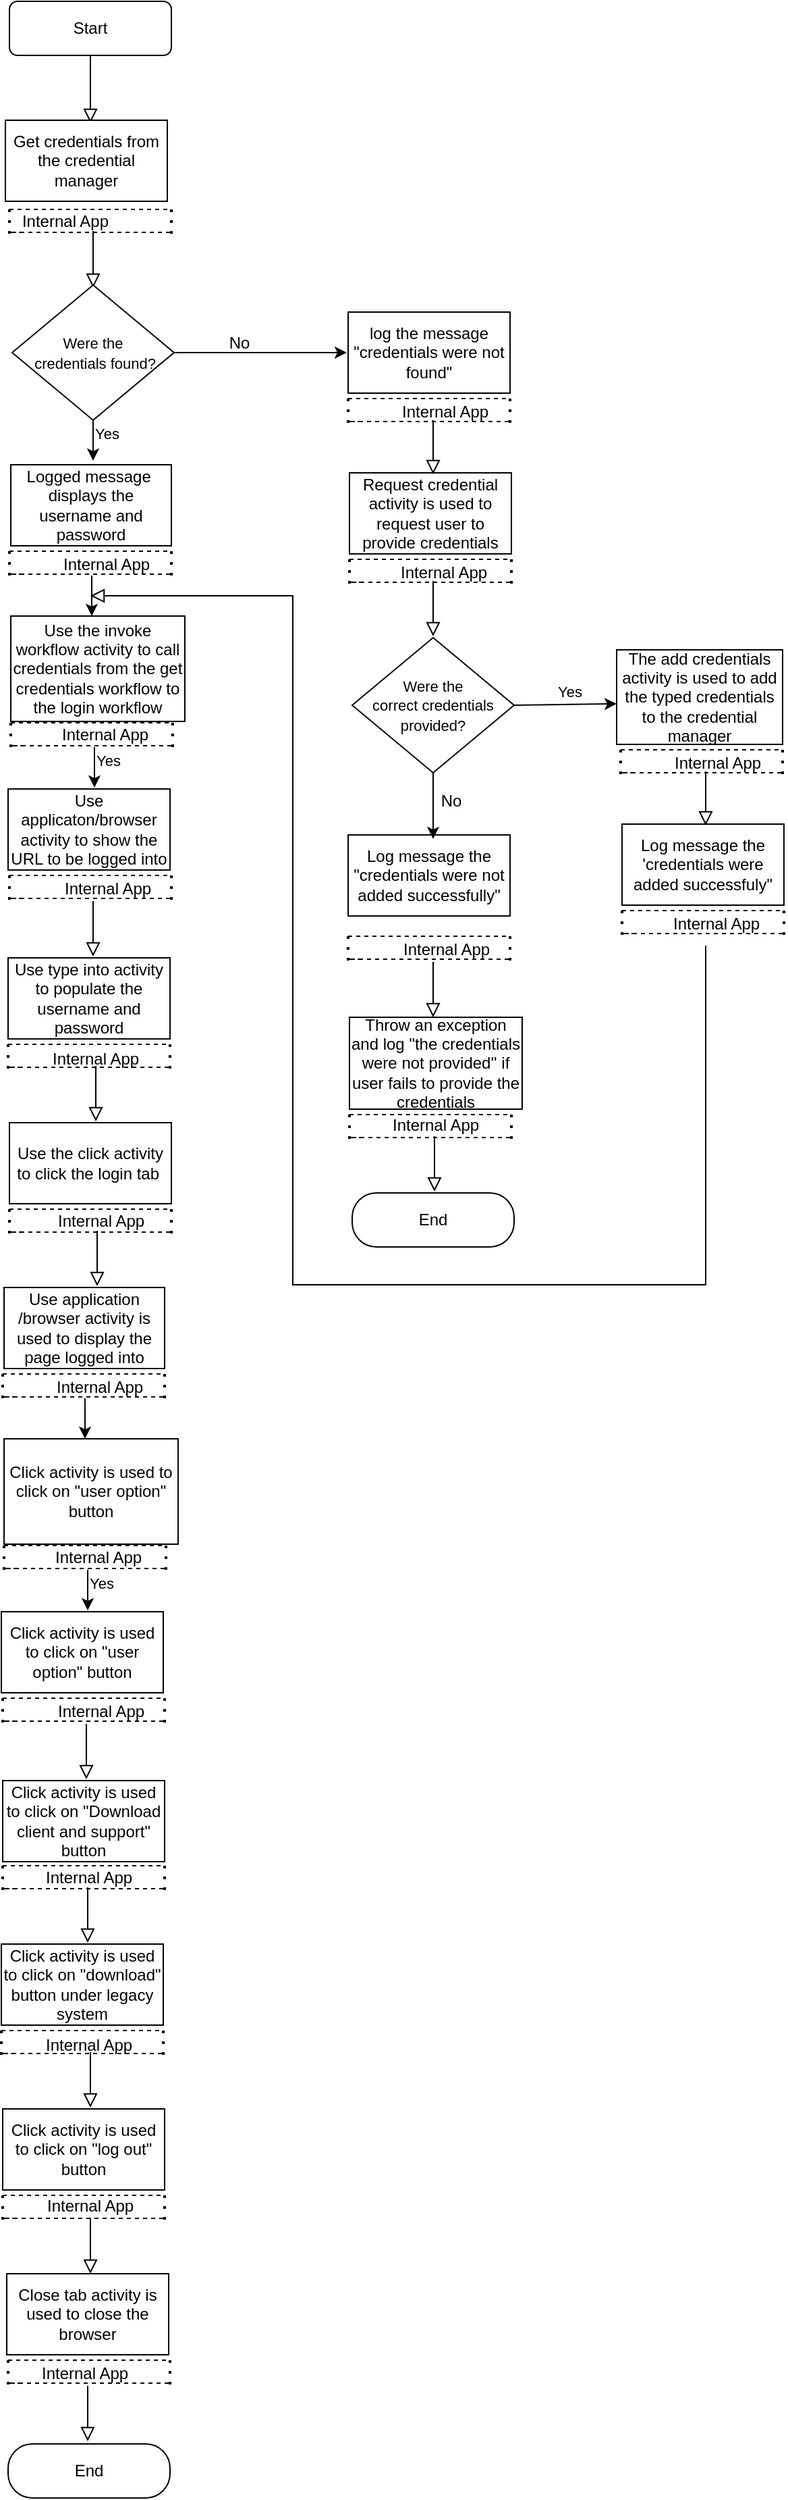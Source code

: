 <mxfile version="21.7.4" type="device">
  <diagram id="C5RBs43oDa-KdzZeNtuy" name="Page-1">
    <mxGraphModel dx="794" dy="464" grid="1" gridSize="10" guides="1" tooltips="1" connect="1" arrows="1" fold="1" page="1" pageScale="1" pageWidth="827" pageHeight="1169" math="0" shadow="0">
      <root>
        <mxCell id="WIyWlLk6GJQsqaUBKTNV-0" />
        <mxCell id="WIyWlLk6GJQsqaUBKTNV-1" parent="WIyWlLk6GJQsqaUBKTNV-0" />
        <mxCell id="WIyWlLk6GJQsqaUBKTNV-2" value="" style="rounded=0;html=1;jettySize=auto;orthogonalLoop=1;fontSize=11;endArrow=block;endFill=0;endSize=8;strokeWidth=1;shadow=0;labelBackgroundColor=none;edgeStyle=orthogonalEdgeStyle;" parent="WIyWlLk6GJQsqaUBKTNV-1" source="WIyWlLk6GJQsqaUBKTNV-3" edge="1">
          <mxGeometry relative="1" as="geometry">
            <mxPoint x="220" y="170" as="targetPoint" />
          </mxGeometry>
        </mxCell>
        <mxCell id="WIyWlLk6GJQsqaUBKTNV-3" value="Start" style="rounded=1;whiteSpace=wrap;html=1;fontSize=12;glass=0;strokeWidth=1;shadow=0;" parent="WIyWlLk6GJQsqaUBKTNV-1" vertex="1">
          <mxGeometry x="160" y="80" width="120" height="40" as="geometry" />
        </mxCell>
        <mxCell id="_YHEuX3XCHLoAj_idzYY-0" value="Get credentials from the credential manager" style="rounded=0;whiteSpace=wrap;html=1;" parent="WIyWlLk6GJQsqaUBKTNV-1" vertex="1">
          <mxGeometry x="157" y="168" width="120" height="60" as="geometry" />
        </mxCell>
        <mxCell id="_YHEuX3XCHLoAj_idzYY-1" value="" style="endArrow=none;dashed=1;html=1;rounded=0;" parent="WIyWlLk6GJQsqaUBKTNV-1" edge="1">
          <mxGeometry width="50" height="50" relative="1" as="geometry">
            <mxPoint x="160" y="234" as="sourcePoint" />
            <mxPoint x="280" y="234" as="targetPoint" />
            <Array as="points">
              <mxPoint x="230" y="234" />
              <mxPoint x="280" y="234" />
            </Array>
          </mxGeometry>
        </mxCell>
        <mxCell id="_YHEuX3XCHLoAj_idzYY-2" value="" style="endArrow=none;dashed=1;html=1;rounded=0;" parent="WIyWlLk6GJQsqaUBKTNV-1" edge="1">
          <mxGeometry width="50" height="50" relative="1" as="geometry">
            <mxPoint x="170" y="251" as="sourcePoint" />
            <mxPoint x="280" y="251" as="targetPoint" />
            <Array as="points">
              <mxPoint x="160" y="251" />
              <mxPoint x="180" y="251" />
              <mxPoint x="240" y="251" />
              <mxPoint x="280" y="251" />
            </Array>
          </mxGeometry>
        </mxCell>
        <mxCell id="_YHEuX3XCHLoAj_idzYY-4" value="" style="endArrow=none;dashed=1;html=1;dashPattern=1 3;strokeWidth=2;rounded=0;" parent="WIyWlLk6GJQsqaUBKTNV-1" edge="1">
          <mxGeometry width="50" height="50" relative="1" as="geometry">
            <mxPoint x="280" y="252" as="sourcePoint" />
            <mxPoint x="280" y="232" as="targetPoint" />
          </mxGeometry>
        </mxCell>
        <mxCell id="_YHEuX3XCHLoAj_idzYY-5" value="" style="endArrow=none;dashed=1;html=1;dashPattern=1 3;strokeWidth=2;rounded=0;" parent="WIyWlLk6GJQsqaUBKTNV-1" edge="1">
          <mxGeometry width="50" height="50" relative="1" as="geometry">
            <mxPoint x="160" y="252" as="sourcePoint" />
            <mxPoint x="160" y="232" as="targetPoint" />
          </mxGeometry>
        </mxCell>
        <mxCell id="_YHEuX3XCHLoAj_idzYY-26" value="Logged message&amp;nbsp; displays the username and password" style="rounded=0;whiteSpace=wrap;html=1;" parent="WIyWlLk6GJQsqaUBKTNV-1" vertex="1">
          <mxGeometry x="161" y="423" width="119" height="60" as="geometry" />
        </mxCell>
        <mxCell id="_YHEuX3XCHLoAj_idzYY-27" value="" style="endArrow=none;dashed=1;html=1;rounded=0;" parent="WIyWlLk6GJQsqaUBKTNV-1" edge="1">
          <mxGeometry width="50" height="50" relative="1" as="geometry">
            <mxPoint x="160" y="487" as="sourcePoint" />
            <mxPoint x="280" y="487" as="targetPoint" />
            <Array as="points">
              <mxPoint x="230" y="487" />
              <mxPoint x="280" y="487" />
            </Array>
          </mxGeometry>
        </mxCell>
        <mxCell id="_YHEuX3XCHLoAj_idzYY-28" value="" style="endArrow=none;dashed=1;html=1;rounded=0;" parent="WIyWlLk6GJQsqaUBKTNV-1" edge="1">
          <mxGeometry width="50" height="50" relative="1" as="geometry">
            <mxPoint x="170" y="504" as="sourcePoint" />
            <mxPoint x="280" y="504" as="targetPoint" />
            <Array as="points">
              <mxPoint x="160" y="504" />
              <mxPoint x="180" y="504" />
              <mxPoint x="240" y="504" />
              <mxPoint x="280" y="504" />
            </Array>
          </mxGeometry>
        </mxCell>
        <mxCell id="_YHEuX3XCHLoAj_idzYY-29" value="" style="endArrow=none;dashed=1;html=1;dashPattern=1 3;strokeWidth=2;rounded=0;" parent="WIyWlLk6GJQsqaUBKTNV-1" edge="1">
          <mxGeometry width="50" height="50" relative="1" as="geometry">
            <mxPoint x="280" y="505" as="sourcePoint" />
            <mxPoint x="280" y="485" as="targetPoint" />
          </mxGeometry>
        </mxCell>
        <mxCell id="_YHEuX3XCHLoAj_idzYY-30" value="" style="endArrow=none;dashed=1;html=1;dashPattern=1 3;strokeWidth=2;rounded=0;" parent="WIyWlLk6GJQsqaUBKTNV-1" edge="1">
          <mxGeometry width="50" height="50" relative="1" as="geometry">
            <mxPoint x="160" y="505" as="sourcePoint" />
            <mxPoint x="160" y="485" as="targetPoint" />
          </mxGeometry>
        </mxCell>
        <mxCell id="_YHEuX3XCHLoAj_idzYY-31" value="Internal App" style="text;html=1;align=center;verticalAlign=middle;resizable=0;points=[];autosize=1;strokeColor=none;fillColor=none;" parent="WIyWlLk6GJQsqaUBKTNV-1" vertex="1">
          <mxGeometry x="156" y="228" width="90" height="30" as="geometry" />
        </mxCell>
        <mxCell id="_YHEuX3XCHLoAj_idzYY-32" value="Use the invoke workflow activity to call credentials from the get credentials workflow to the login workflow" style="rounded=0;whiteSpace=wrap;html=1;" parent="WIyWlLk6GJQsqaUBKTNV-1" vertex="1">
          <mxGeometry x="161" y="535" width="129" height="78" as="geometry" />
        </mxCell>
        <mxCell id="_YHEuX3XCHLoAj_idzYY-33" value="" style="endArrow=none;dashed=1;html=1;rounded=0;" parent="WIyWlLk6GJQsqaUBKTNV-1" edge="1">
          <mxGeometry width="50" height="50" relative="1" as="geometry">
            <mxPoint x="161" y="614" as="sourcePoint" />
            <mxPoint x="281" y="614" as="targetPoint" />
            <Array as="points">
              <mxPoint x="231" y="614" />
              <mxPoint x="281" y="614" />
            </Array>
          </mxGeometry>
        </mxCell>
        <mxCell id="_YHEuX3XCHLoAj_idzYY-34" value="" style="endArrow=none;dashed=1;html=1;rounded=0;" parent="WIyWlLk6GJQsqaUBKTNV-1" edge="1">
          <mxGeometry width="50" height="50" relative="1" as="geometry">
            <mxPoint x="171" y="631" as="sourcePoint" />
            <mxPoint x="281" y="631" as="targetPoint" />
            <Array as="points">
              <mxPoint x="161" y="631" />
              <mxPoint x="181" y="631" />
              <mxPoint x="241" y="631" />
              <mxPoint x="281" y="631" />
            </Array>
          </mxGeometry>
        </mxCell>
        <mxCell id="_YHEuX3XCHLoAj_idzYY-35" value="" style="endArrow=none;dashed=1;html=1;dashPattern=1 3;strokeWidth=2;rounded=0;" parent="WIyWlLk6GJQsqaUBKTNV-1" edge="1">
          <mxGeometry width="50" height="50" relative="1" as="geometry">
            <mxPoint x="281" y="632" as="sourcePoint" />
            <mxPoint x="281" y="612" as="targetPoint" />
          </mxGeometry>
        </mxCell>
        <mxCell id="_YHEuX3XCHLoAj_idzYY-36" value="" style="endArrow=none;dashed=1;html=1;dashPattern=1 3;strokeWidth=2;rounded=0;" parent="WIyWlLk6GJQsqaUBKTNV-1" edge="1">
          <mxGeometry width="50" height="50" relative="1" as="geometry">
            <mxPoint x="161" y="632" as="sourcePoint" />
            <mxPoint x="161" y="612" as="targetPoint" />
          </mxGeometry>
        </mxCell>
        <mxCell id="_YHEuX3XCHLoAj_idzYY-37" value="Use applicaton/browser activity to show the URL to be logged into" style="rounded=0;whiteSpace=wrap;html=1;" parent="WIyWlLk6GJQsqaUBKTNV-1" vertex="1">
          <mxGeometry x="159" y="663" width="120" height="60" as="geometry" />
        </mxCell>
        <mxCell id="_YHEuX3XCHLoAj_idzYY-38" value="" style="endArrow=none;dashed=1;html=1;rounded=0;" parent="WIyWlLk6GJQsqaUBKTNV-1" edge="1">
          <mxGeometry width="50" height="50" relative="1" as="geometry">
            <mxPoint x="160" y="727" as="sourcePoint" />
            <mxPoint x="280" y="727" as="targetPoint" />
            <Array as="points">
              <mxPoint x="230" y="727" />
              <mxPoint x="280" y="727" />
            </Array>
          </mxGeometry>
        </mxCell>
        <mxCell id="_YHEuX3XCHLoAj_idzYY-39" value="" style="endArrow=none;dashed=1;html=1;rounded=0;" parent="WIyWlLk6GJQsqaUBKTNV-1" edge="1">
          <mxGeometry width="50" height="50" relative="1" as="geometry">
            <mxPoint x="170" y="744" as="sourcePoint" />
            <mxPoint x="280" y="744" as="targetPoint" />
            <Array as="points">
              <mxPoint x="160" y="744" />
              <mxPoint x="180" y="744" />
              <mxPoint x="240" y="744" />
              <mxPoint x="280" y="744" />
            </Array>
          </mxGeometry>
        </mxCell>
        <mxCell id="_YHEuX3XCHLoAj_idzYY-40" value="" style="endArrow=none;dashed=1;html=1;dashPattern=1 3;strokeWidth=2;rounded=0;" parent="WIyWlLk6GJQsqaUBKTNV-1" edge="1">
          <mxGeometry width="50" height="50" relative="1" as="geometry">
            <mxPoint x="280" y="745" as="sourcePoint" />
            <mxPoint x="280" y="725" as="targetPoint" />
          </mxGeometry>
        </mxCell>
        <mxCell id="_YHEuX3XCHLoAj_idzYY-41" value="" style="endArrow=none;dashed=1;html=1;dashPattern=1 3;strokeWidth=2;rounded=0;" parent="WIyWlLk6GJQsqaUBKTNV-1" edge="1">
          <mxGeometry width="50" height="50" relative="1" as="geometry">
            <mxPoint x="160" y="745" as="sourcePoint" />
            <mxPoint x="160" y="725" as="targetPoint" />
          </mxGeometry>
        </mxCell>
        <mxCell id="_YHEuX3XCHLoAj_idzYY-47" value="Internal App" style="text;whiteSpace=wrap;html=1;" parent="WIyWlLk6GJQsqaUBKTNV-1" vertex="1">
          <mxGeometry x="198" y="483" width="80" height="40" as="geometry" />
        </mxCell>
        <mxCell id="_YHEuX3XCHLoAj_idzYY-48" value="Internal App" style="text;whiteSpace=wrap;html=1;" parent="WIyWlLk6GJQsqaUBKTNV-1" vertex="1">
          <mxGeometry x="197" y="609" width="80" height="40" as="geometry" />
        </mxCell>
        <mxCell id="_YHEuX3XCHLoAj_idzYY-49" value="Internal App" style="text;whiteSpace=wrap;html=1;" parent="WIyWlLk6GJQsqaUBKTNV-1" vertex="1">
          <mxGeometry x="199" y="723" width="80" height="40" as="geometry" />
        </mxCell>
        <mxCell id="_YHEuX3XCHLoAj_idzYY-72" value="" style="rounded=0;html=1;jettySize=auto;orthogonalLoop=1;fontSize=11;endArrow=block;endFill=0;endSize=8;strokeWidth=1;shadow=0;labelBackgroundColor=none;edgeStyle=orthogonalEdgeStyle;" parent="WIyWlLk6GJQsqaUBKTNV-1" edge="1">
          <mxGeometry relative="1" as="geometry">
            <mxPoint x="222" y="250" as="sourcePoint" />
            <mxPoint x="222" y="292" as="targetPoint" />
          </mxGeometry>
        </mxCell>
        <mxCell id="_YHEuX3XCHLoAj_idzYY-79" value="" style="rounded=0;html=1;jettySize=auto;orthogonalLoop=1;fontSize=11;endArrow=block;endFill=0;endSize=8;strokeWidth=1;shadow=0;labelBackgroundColor=none;edgeStyle=orthogonalEdgeStyle;" parent="WIyWlLk6GJQsqaUBKTNV-1" edge="1">
          <mxGeometry relative="1" as="geometry">
            <mxPoint x="222" y="756" as="sourcePoint" />
            <mxPoint x="222" y="787" as="targetPoint" />
            <Array as="points">
              <mxPoint x="222" y="746" />
              <mxPoint x="222" y="746" />
            </Array>
          </mxGeometry>
        </mxCell>
        <mxCell id="zbdN66aRmhUv04qdOEFZ-3" value="Use type into activity to populate the username and password" style="rounded=0;whiteSpace=wrap;html=1;" parent="WIyWlLk6GJQsqaUBKTNV-1" vertex="1">
          <mxGeometry x="159" y="788" width="120" height="60" as="geometry" />
        </mxCell>
        <mxCell id="zbdN66aRmhUv04qdOEFZ-4" value="" style="endArrow=none;dashed=1;html=1;rounded=0;" parent="WIyWlLk6GJQsqaUBKTNV-1" edge="1">
          <mxGeometry width="50" height="50" relative="1" as="geometry">
            <mxPoint x="159" y="852" as="sourcePoint" />
            <mxPoint x="279" y="852" as="targetPoint" />
            <Array as="points">
              <mxPoint x="229" y="852" />
              <mxPoint x="279" y="852" />
            </Array>
          </mxGeometry>
        </mxCell>
        <mxCell id="zbdN66aRmhUv04qdOEFZ-5" value="" style="endArrow=none;dashed=1;html=1;rounded=0;" parent="WIyWlLk6GJQsqaUBKTNV-1" edge="1">
          <mxGeometry width="50" height="50" relative="1" as="geometry">
            <mxPoint x="169" y="869" as="sourcePoint" />
            <mxPoint x="279" y="869" as="targetPoint" />
            <Array as="points">
              <mxPoint x="159" y="869" />
              <mxPoint x="179" y="869" />
              <mxPoint x="239" y="869" />
              <mxPoint x="279" y="869" />
            </Array>
          </mxGeometry>
        </mxCell>
        <mxCell id="zbdN66aRmhUv04qdOEFZ-6" value="" style="endArrow=none;dashed=1;html=1;dashPattern=1 3;strokeWidth=2;rounded=0;" parent="WIyWlLk6GJQsqaUBKTNV-1" edge="1">
          <mxGeometry width="50" height="50" relative="1" as="geometry">
            <mxPoint x="279" y="870" as="sourcePoint" />
            <mxPoint x="279" y="850" as="targetPoint" />
          </mxGeometry>
        </mxCell>
        <mxCell id="zbdN66aRmhUv04qdOEFZ-7" value="" style="endArrow=none;dashed=1;html=1;dashPattern=1 3;strokeWidth=2;rounded=0;" parent="WIyWlLk6GJQsqaUBKTNV-1" edge="1">
          <mxGeometry width="50" height="50" relative="1" as="geometry">
            <mxPoint x="159" y="870" as="sourcePoint" />
            <mxPoint x="159" y="850" as="targetPoint" />
          </mxGeometry>
        </mxCell>
        <mxCell id="zbdN66aRmhUv04qdOEFZ-14" value="Use the click activity to click the login tab&amp;nbsp;" style="rounded=0;whiteSpace=wrap;html=1;" parent="WIyWlLk6GJQsqaUBKTNV-1" vertex="1">
          <mxGeometry x="160" y="910" width="120" height="60" as="geometry" />
        </mxCell>
        <mxCell id="zbdN66aRmhUv04qdOEFZ-15" value="" style="endArrow=none;dashed=1;html=1;rounded=0;" parent="WIyWlLk6GJQsqaUBKTNV-1" edge="1">
          <mxGeometry width="50" height="50" relative="1" as="geometry">
            <mxPoint x="160" y="974" as="sourcePoint" />
            <mxPoint x="280" y="974" as="targetPoint" />
            <Array as="points">
              <mxPoint x="230" y="974" />
              <mxPoint x="280" y="974" />
            </Array>
          </mxGeometry>
        </mxCell>
        <mxCell id="zbdN66aRmhUv04qdOEFZ-16" value="" style="endArrow=none;dashed=1;html=1;rounded=0;" parent="WIyWlLk6GJQsqaUBKTNV-1" edge="1">
          <mxGeometry width="50" height="50" relative="1" as="geometry">
            <mxPoint x="170" y="991" as="sourcePoint" />
            <mxPoint x="280" y="991" as="targetPoint" />
            <Array as="points">
              <mxPoint x="160" y="991" />
              <mxPoint x="180" y="991" />
              <mxPoint x="240" y="991" />
              <mxPoint x="280" y="991" />
            </Array>
          </mxGeometry>
        </mxCell>
        <mxCell id="zbdN66aRmhUv04qdOEFZ-17" value="" style="endArrow=none;dashed=1;html=1;dashPattern=1 3;strokeWidth=2;rounded=0;" parent="WIyWlLk6GJQsqaUBKTNV-1" edge="1">
          <mxGeometry width="50" height="50" relative="1" as="geometry">
            <mxPoint x="280" y="992" as="sourcePoint" />
            <mxPoint x="280" y="972" as="targetPoint" />
          </mxGeometry>
        </mxCell>
        <mxCell id="zbdN66aRmhUv04qdOEFZ-18" value="" style="endArrow=none;dashed=1;html=1;dashPattern=1 3;strokeWidth=2;rounded=0;" parent="WIyWlLk6GJQsqaUBKTNV-1" edge="1">
          <mxGeometry width="50" height="50" relative="1" as="geometry">
            <mxPoint x="160" y="992" as="sourcePoint" />
            <mxPoint x="160" y="972" as="targetPoint" />
          </mxGeometry>
        </mxCell>
        <mxCell id="zbdN66aRmhUv04qdOEFZ-19" value="" style="rounded=0;html=1;jettySize=auto;orthogonalLoop=1;fontSize=11;endArrow=block;endFill=0;endSize=8;strokeWidth=1;shadow=0;labelBackgroundColor=none;edgeStyle=orthogonalEdgeStyle;" parent="WIyWlLk6GJQsqaUBKTNV-1" edge="1">
          <mxGeometry relative="1" as="geometry">
            <mxPoint x="224" y="878" as="sourcePoint" />
            <mxPoint x="224" y="909" as="targetPoint" />
            <Array as="points">
              <mxPoint x="224" y="868" />
              <mxPoint x="224" y="868" />
            </Array>
          </mxGeometry>
        </mxCell>
        <mxCell id="zbdN66aRmhUv04qdOEFZ-20" value="" style="rounded=0;html=1;jettySize=auto;orthogonalLoop=1;fontSize=11;endArrow=block;endFill=0;endSize=8;strokeWidth=1;shadow=0;labelBackgroundColor=none;edgeStyle=orthogonalEdgeStyle;" parent="WIyWlLk6GJQsqaUBKTNV-1" edge="1">
          <mxGeometry relative="1" as="geometry">
            <mxPoint x="225" y="1000" as="sourcePoint" />
            <mxPoint x="225" y="1031" as="targetPoint" />
            <Array as="points">
              <mxPoint x="225" y="990" />
              <mxPoint x="225" y="990" />
            </Array>
          </mxGeometry>
        </mxCell>
        <mxCell id="zbdN66aRmhUv04qdOEFZ-51" value="Internal App" style="text;whiteSpace=wrap;html=1;" parent="WIyWlLk6GJQsqaUBKTNV-1" vertex="1">
          <mxGeometry x="190" y="849" width="100" height="40" as="geometry" />
        </mxCell>
        <mxCell id="zbdN66aRmhUv04qdOEFZ-52" value="Internal App" style="text;whiteSpace=wrap;html=1;" parent="WIyWlLk6GJQsqaUBKTNV-1" vertex="1">
          <mxGeometry x="194" y="969" width="100" height="40" as="geometry" />
        </mxCell>
        <mxCell id="CRPaWPTZXYbFd5-qlrQ4-0" value="&lt;font style=&quot;border-color: var(--border-color); font-size: 11px;&quot;&gt;Were the&lt;br style=&quot;border-color: var(--border-color);&quot;&gt;&lt;/font&gt;&lt;font style=&quot;border-color: var(--border-color); font-size: 11px;&quot;&gt;&amp;nbsp;credentials found?&lt;/font&gt;" style="rhombus;whiteSpace=wrap;html=1;" vertex="1" parent="WIyWlLk6GJQsqaUBKTNV-1">
          <mxGeometry x="162" y="290" width="120" height="100" as="geometry" />
        </mxCell>
        <mxCell id="CRPaWPTZXYbFd5-qlrQ4-1" value="" style="endArrow=classic;html=1;rounded=0;exitX=1;exitY=0.5;exitDx=0;exitDy=0;" edge="1" parent="WIyWlLk6GJQsqaUBKTNV-1" source="CRPaWPTZXYbFd5-qlrQ4-0">
          <mxGeometry width="50" height="50" relative="1" as="geometry">
            <mxPoint x="360" y="390" as="sourcePoint" />
            <mxPoint x="410" y="340" as="targetPoint" />
          </mxGeometry>
        </mxCell>
        <mxCell id="CRPaWPTZXYbFd5-qlrQ4-2" value="" style="endArrow=classic;html=1;rounded=0;exitX=0.5;exitY=1;exitDx=0;exitDy=0;" edge="1" parent="WIyWlLk6GJQsqaUBKTNV-1" source="CRPaWPTZXYbFd5-qlrQ4-0">
          <mxGeometry width="50" height="50" relative="1" as="geometry">
            <mxPoint x="360" y="390" as="sourcePoint" />
            <mxPoint x="222" y="420" as="targetPoint" />
          </mxGeometry>
        </mxCell>
        <mxCell id="CRPaWPTZXYbFd5-qlrQ4-43" value="Yes" style="edgeLabel;html=1;align=center;verticalAlign=middle;resizable=0;points=[];" vertex="1" connectable="0" parent="CRPaWPTZXYbFd5-qlrQ4-2">
          <mxGeometry x="-0.356" relative="1" as="geometry">
            <mxPoint x="10" as="offset" />
          </mxGeometry>
        </mxCell>
        <mxCell id="CRPaWPTZXYbFd5-qlrQ4-3" value="log the message &quot;credentials were not found&quot;" style="rounded=0;whiteSpace=wrap;html=1;" vertex="1" parent="WIyWlLk6GJQsqaUBKTNV-1">
          <mxGeometry x="411" y="310" width="120" height="60" as="geometry" />
        </mxCell>
        <mxCell id="CRPaWPTZXYbFd5-qlrQ4-4" value="" style="endArrow=none;dashed=1;html=1;rounded=0;" edge="1" parent="WIyWlLk6GJQsqaUBKTNV-1">
          <mxGeometry width="50" height="50" relative="1" as="geometry">
            <mxPoint x="411" y="374" as="sourcePoint" />
            <mxPoint x="531" y="374" as="targetPoint" />
            <Array as="points">
              <mxPoint x="481" y="374" />
              <mxPoint x="531" y="374" />
            </Array>
          </mxGeometry>
        </mxCell>
        <mxCell id="CRPaWPTZXYbFd5-qlrQ4-5" value="" style="endArrow=none;dashed=1;html=1;rounded=0;" edge="1" parent="WIyWlLk6GJQsqaUBKTNV-1">
          <mxGeometry width="50" height="50" relative="1" as="geometry">
            <mxPoint x="421" y="391" as="sourcePoint" />
            <mxPoint x="531" y="391" as="targetPoint" />
            <Array as="points">
              <mxPoint x="411" y="391" />
              <mxPoint x="431" y="391" />
              <mxPoint x="491" y="391" />
              <mxPoint x="531" y="391" />
            </Array>
          </mxGeometry>
        </mxCell>
        <mxCell id="CRPaWPTZXYbFd5-qlrQ4-6" value="" style="endArrow=none;dashed=1;html=1;dashPattern=1 3;strokeWidth=2;rounded=0;" edge="1" parent="WIyWlLk6GJQsqaUBKTNV-1">
          <mxGeometry width="50" height="50" relative="1" as="geometry">
            <mxPoint x="531" y="392" as="sourcePoint" />
            <mxPoint x="531" y="372" as="targetPoint" />
          </mxGeometry>
        </mxCell>
        <mxCell id="CRPaWPTZXYbFd5-qlrQ4-7" value="" style="endArrow=none;dashed=1;html=1;dashPattern=1 3;strokeWidth=2;rounded=0;" edge="1" parent="WIyWlLk6GJQsqaUBKTNV-1">
          <mxGeometry width="50" height="50" relative="1" as="geometry">
            <mxPoint x="411" y="392" as="sourcePoint" />
            <mxPoint x="411" y="372" as="targetPoint" />
          </mxGeometry>
        </mxCell>
        <mxCell id="CRPaWPTZXYbFd5-qlrQ4-8" value="Request credential activity is used to request user to provide credentials" style="rounded=0;whiteSpace=wrap;html=1;" vertex="1" parent="WIyWlLk6GJQsqaUBKTNV-1">
          <mxGeometry x="412" y="429" width="120" height="60" as="geometry" />
        </mxCell>
        <mxCell id="CRPaWPTZXYbFd5-qlrQ4-9" value="" style="endArrow=none;dashed=1;html=1;rounded=0;" edge="1" parent="WIyWlLk6GJQsqaUBKTNV-1">
          <mxGeometry width="50" height="50" relative="1" as="geometry">
            <mxPoint x="412" y="493" as="sourcePoint" />
            <mxPoint x="532" y="493" as="targetPoint" />
            <Array as="points">
              <mxPoint x="482" y="493" />
              <mxPoint x="532" y="493" />
            </Array>
          </mxGeometry>
        </mxCell>
        <mxCell id="CRPaWPTZXYbFd5-qlrQ4-10" value="" style="endArrow=none;dashed=1;html=1;rounded=0;" edge="1" parent="WIyWlLk6GJQsqaUBKTNV-1">
          <mxGeometry width="50" height="50" relative="1" as="geometry">
            <mxPoint x="422" y="510" as="sourcePoint" />
            <mxPoint x="532" y="510" as="targetPoint" />
            <Array as="points">
              <mxPoint x="412" y="510" />
              <mxPoint x="432" y="510" />
              <mxPoint x="492" y="510" />
              <mxPoint x="532" y="510" />
            </Array>
          </mxGeometry>
        </mxCell>
        <mxCell id="CRPaWPTZXYbFd5-qlrQ4-11" value="" style="endArrow=none;dashed=1;html=1;dashPattern=1 3;strokeWidth=2;rounded=0;" edge="1" parent="WIyWlLk6GJQsqaUBKTNV-1">
          <mxGeometry width="50" height="50" relative="1" as="geometry">
            <mxPoint x="532" y="511" as="sourcePoint" />
            <mxPoint x="532" y="491" as="targetPoint" />
          </mxGeometry>
        </mxCell>
        <mxCell id="CRPaWPTZXYbFd5-qlrQ4-12" value="" style="endArrow=none;dashed=1;html=1;dashPattern=1 3;strokeWidth=2;rounded=0;" edge="1" parent="WIyWlLk6GJQsqaUBKTNV-1">
          <mxGeometry width="50" height="50" relative="1" as="geometry">
            <mxPoint x="412" y="511" as="sourcePoint" />
            <mxPoint x="412" y="491" as="targetPoint" />
          </mxGeometry>
        </mxCell>
        <mxCell id="CRPaWPTZXYbFd5-qlrQ4-13" value="Log message the &quot;credentials were not added successfully&quot;" style="rounded=0;whiteSpace=wrap;html=1;" vertex="1" parent="WIyWlLk6GJQsqaUBKTNV-1">
          <mxGeometry x="411" y="697" width="120" height="60" as="geometry" />
        </mxCell>
        <mxCell id="CRPaWPTZXYbFd5-qlrQ4-14" value="" style="endArrow=none;dashed=1;html=1;rounded=0;" edge="1" parent="WIyWlLk6GJQsqaUBKTNV-1">
          <mxGeometry width="50" height="50" relative="1" as="geometry">
            <mxPoint x="411" y="772" as="sourcePoint" />
            <mxPoint x="531" y="772" as="targetPoint" />
            <Array as="points">
              <mxPoint x="481" y="772" />
              <mxPoint x="531" y="772" />
            </Array>
          </mxGeometry>
        </mxCell>
        <mxCell id="CRPaWPTZXYbFd5-qlrQ4-15" value="" style="endArrow=none;dashed=1;html=1;rounded=0;" edge="1" parent="WIyWlLk6GJQsqaUBKTNV-1">
          <mxGeometry width="50" height="50" relative="1" as="geometry">
            <mxPoint x="421" y="789" as="sourcePoint" />
            <mxPoint x="531" y="789" as="targetPoint" />
            <Array as="points">
              <mxPoint x="411" y="789" />
              <mxPoint x="431" y="789" />
              <mxPoint x="491" y="789" />
              <mxPoint x="531" y="789" />
            </Array>
          </mxGeometry>
        </mxCell>
        <mxCell id="CRPaWPTZXYbFd5-qlrQ4-16" value="" style="endArrow=none;dashed=1;html=1;dashPattern=1 3;strokeWidth=2;rounded=0;" edge="1" parent="WIyWlLk6GJQsqaUBKTNV-1">
          <mxGeometry width="50" height="50" relative="1" as="geometry">
            <mxPoint x="531" y="790" as="sourcePoint" />
            <mxPoint x="531" y="770" as="targetPoint" />
          </mxGeometry>
        </mxCell>
        <mxCell id="CRPaWPTZXYbFd5-qlrQ4-17" value="" style="endArrow=none;dashed=1;html=1;dashPattern=1 3;strokeWidth=2;rounded=0;" edge="1" parent="WIyWlLk6GJQsqaUBKTNV-1">
          <mxGeometry width="50" height="50" relative="1" as="geometry">
            <mxPoint x="411" y="790" as="sourcePoint" />
            <mxPoint x="411" y="770" as="targetPoint" />
          </mxGeometry>
        </mxCell>
        <mxCell id="CRPaWPTZXYbFd5-qlrQ4-18" value="Internal App" style="text;whiteSpace=wrap;html=1;" vertex="1" parent="WIyWlLk6GJQsqaUBKTNV-1">
          <mxGeometry x="449" y="370" width="80" height="40" as="geometry" />
        </mxCell>
        <mxCell id="CRPaWPTZXYbFd5-qlrQ4-19" value="Internal App" style="text;whiteSpace=wrap;html=1;" vertex="1" parent="WIyWlLk6GJQsqaUBKTNV-1">
          <mxGeometry x="448" y="489" width="80" height="40" as="geometry" />
        </mxCell>
        <mxCell id="CRPaWPTZXYbFd5-qlrQ4-20" value="Internal App" style="text;whiteSpace=wrap;html=1;" vertex="1" parent="WIyWlLk6GJQsqaUBKTNV-1">
          <mxGeometry x="450" y="768" width="80" height="40" as="geometry" />
        </mxCell>
        <mxCell id="CRPaWPTZXYbFd5-qlrQ4-21" value="" style="rounded=0;html=1;jettySize=auto;orthogonalLoop=1;fontSize=11;endArrow=block;endFill=0;endSize=8;strokeWidth=1;shadow=0;labelBackgroundColor=none;edgeStyle=orthogonalEdgeStyle;" edge="1" parent="WIyWlLk6GJQsqaUBKTNV-1">
          <mxGeometry relative="1" as="geometry">
            <mxPoint x="474" y="400" as="sourcePoint" />
            <mxPoint x="474" y="430" as="targetPoint" />
            <Array as="points">
              <mxPoint x="474" y="390" />
              <mxPoint x="474" y="390" />
            </Array>
          </mxGeometry>
        </mxCell>
        <mxCell id="CRPaWPTZXYbFd5-qlrQ4-22" value="" style="rounded=0;html=1;jettySize=auto;orthogonalLoop=1;fontSize=11;endArrow=block;endFill=0;endSize=8;strokeWidth=1;shadow=0;labelBackgroundColor=none;edgeStyle=orthogonalEdgeStyle;" edge="1" parent="WIyWlLk6GJQsqaUBKTNV-1">
          <mxGeometry relative="1" as="geometry">
            <mxPoint x="474" y="519" as="sourcePoint" />
            <mxPoint x="474" y="550" as="targetPoint" />
            <Array as="points">
              <mxPoint x="474" y="509" />
              <mxPoint x="474" y="509" />
            </Array>
          </mxGeometry>
        </mxCell>
        <mxCell id="CRPaWPTZXYbFd5-qlrQ4-23" value="" style="rounded=0;html=1;jettySize=auto;orthogonalLoop=1;fontSize=11;endArrow=block;endFill=0;endSize=8;strokeWidth=1;shadow=0;labelBackgroundColor=none;edgeStyle=orthogonalEdgeStyle;" edge="1" parent="WIyWlLk6GJQsqaUBKTNV-1">
          <mxGeometry relative="1" as="geometry">
            <mxPoint x="474" y="801" as="sourcePoint" />
            <mxPoint x="474" y="832" as="targetPoint" />
            <Array as="points">
              <mxPoint x="474" y="791" />
              <mxPoint x="474" y="791" />
            </Array>
          </mxGeometry>
        </mxCell>
        <mxCell id="CRPaWPTZXYbFd5-qlrQ4-29" value="Throw an exception and log &quot;the credentials were not provided&#39;&#39; if user fails to provide the credentials" style="rounded=0;whiteSpace=wrap;html=1;" vertex="1" parent="WIyWlLk6GJQsqaUBKTNV-1">
          <mxGeometry x="412" y="832" width="128" height="68" as="geometry" />
        </mxCell>
        <mxCell id="CRPaWPTZXYbFd5-qlrQ4-30" value="" style="endArrow=none;dashed=1;html=1;rounded=0;" edge="1" parent="WIyWlLk6GJQsqaUBKTNV-1">
          <mxGeometry width="50" height="50" relative="1" as="geometry">
            <mxPoint x="412" y="904" as="sourcePoint" />
            <mxPoint x="532" y="904" as="targetPoint" />
            <Array as="points">
              <mxPoint x="482" y="904" />
              <mxPoint x="532" y="904" />
            </Array>
          </mxGeometry>
        </mxCell>
        <mxCell id="CRPaWPTZXYbFd5-qlrQ4-31" value="" style="endArrow=none;dashed=1;html=1;rounded=0;" edge="1" parent="WIyWlLk6GJQsqaUBKTNV-1">
          <mxGeometry width="50" height="50" relative="1" as="geometry">
            <mxPoint x="422" y="921" as="sourcePoint" />
            <mxPoint x="532" y="921" as="targetPoint" />
            <Array as="points">
              <mxPoint x="412" y="921" />
              <mxPoint x="432" y="921" />
              <mxPoint x="492" y="921" />
              <mxPoint x="532" y="921" />
            </Array>
          </mxGeometry>
        </mxCell>
        <mxCell id="CRPaWPTZXYbFd5-qlrQ4-32" value="" style="endArrow=none;dashed=1;html=1;dashPattern=1 3;strokeWidth=2;rounded=0;" edge="1" parent="WIyWlLk6GJQsqaUBKTNV-1">
          <mxGeometry width="50" height="50" relative="1" as="geometry">
            <mxPoint x="532" y="922" as="sourcePoint" />
            <mxPoint x="532" y="902" as="targetPoint" />
          </mxGeometry>
        </mxCell>
        <mxCell id="CRPaWPTZXYbFd5-qlrQ4-33" value="" style="endArrow=none;dashed=1;html=1;dashPattern=1 3;strokeWidth=2;rounded=0;" edge="1" parent="WIyWlLk6GJQsqaUBKTNV-1">
          <mxGeometry width="50" height="50" relative="1" as="geometry">
            <mxPoint x="412" y="922" as="sourcePoint" />
            <mxPoint x="412" y="902" as="targetPoint" />
          </mxGeometry>
        </mxCell>
        <mxCell id="CRPaWPTZXYbFd5-qlrQ4-34" value="" style="rounded=0;html=1;jettySize=auto;orthogonalLoop=1;fontSize=11;endArrow=block;endFill=0;endSize=8;strokeWidth=1;shadow=0;labelBackgroundColor=none;edgeStyle=orthogonalEdgeStyle;" edge="1" parent="WIyWlLk6GJQsqaUBKTNV-1">
          <mxGeometry relative="1" as="geometry">
            <mxPoint x="475" y="930" as="sourcePoint" />
            <mxPoint x="475" y="961" as="targetPoint" />
            <Array as="points">
              <mxPoint x="475" y="920" />
              <mxPoint x="475" y="920" />
            </Array>
          </mxGeometry>
        </mxCell>
        <mxCell id="CRPaWPTZXYbFd5-qlrQ4-41" value="Internal App" style="text;whiteSpace=wrap;html=1;" vertex="1" parent="WIyWlLk6GJQsqaUBKTNV-1">
          <mxGeometry x="442" y="898" width="100" height="40" as="geometry" />
        </mxCell>
        <mxCell id="CRPaWPTZXYbFd5-qlrQ4-44" value="No" style="text;html=1;align=center;verticalAlign=middle;resizable=0;points=[];autosize=1;strokeColor=none;fillColor=none;" vertex="1" parent="WIyWlLk6GJQsqaUBKTNV-1">
          <mxGeometry x="310" y="318" width="40" height="30" as="geometry" />
        </mxCell>
        <mxCell id="CRPaWPTZXYbFd5-qlrQ4-55" value="&lt;font style=&quot;border-color: var(--border-color); font-size: 11px;&quot;&gt;Were the correct&lt;/font&gt;&lt;font style=&quot;border-color: var(--border-color); font-size: 11px;&quot;&gt;&amp;nbsp;credentials provided?&lt;/font&gt;" style="rhombus;whiteSpace=wrap;html=1;" vertex="1" parent="WIyWlLk6GJQsqaUBKTNV-1">
          <mxGeometry x="414" y="551" width="120" height="100" as="geometry" />
        </mxCell>
        <mxCell id="CRPaWPTZXYbFd5-qlrQ4-56" value="" style="endArrow=classic;html=1;rounded=0;exitX=0.5;exitY=1;exitDx=0;exitDy=0;" edge="1" parent="WIyWlLk6GJQsqaUBKTNV-1" source="CRPaWPTZXYbFd5-qlrQ4-55">
          <mxGeometry width="50" height="50" relative="1" as="geometry">
            <mxPoint x="618" y="670" as="sourcePoint" />
            <mxPoint x="474" y="700" as="targetPoint" />
          </mxGeometry>
        </mxCell>
        <mxCell id="CRPaWPTZXYbFd5-qlrQ4-57" value="Yes" style="edgeLabel;html=1;align=center;verticalAlign=middle;resizable=0;points=[];" vertex="1" connectable="0" parent="CRPaWPTZXYbFd5-qlrQ4-56">
          <mxGeometry x="-0.356" relative="1" as="geometry">
            <mxPoint x="101" y="-76" as="offset" />
          </mxGeometry>
        </mxCell>
        <mxCell id="CRPaWPTZXYbFd5-qlrQ4-58" value="No" style="text;html=1;align=center;verticalAlign=middle;resizable=0;points=[];autosize=1;strokeColor=none;fillColor=none;" vertex="1" parent="WIyWlLk6GJQsqaUBKTNV-1">
          <mxGeometry x="467" y="657" width="40" height="30" as="geometry" />
        </mxCell>
        <mxCell id="CRPaWPTZXYbFd5-qlrQ4-60" value="" style="endArrow=classic;html=1;rounded=0;exitX=1;exitY=0.5;exitDx=0;exitDy=0;entryX=0;entryY=0.571;entryDx=0;entryDy=0;entryPerimeter=0;" edge="1" parent="WIyWlLk6GJQsqaUBKTNV-1" source="CRPaWPTZXYbFd5-qlrQ4-55" target="CRPaWPTZXYbFd5-qlrQ4-61">
          <mxGeometry width="50" height="50" relative="1" as="geometry">
            <mxPoint x="540" y="600" as="sourcePoint" />
            <mxPoint x="620" y="600" as="targetPoint" />
          </mxGeometry>
        </mxCell>
        <mxCell id="CRPaWPTZXYbFd5-qlrQ4-61" value="The add credentials activity is used to add the typed credentials to the credential manager" style="rounded=0;whiteSpace=wrap;html=1;" vertex="1" parent="WIyWlLk6GJQsqaUBKTNV-1">
          <mxGeometry x="610" y="560" width="123" height="70" as="geometry" />
        </mxCell>
        <mxCell id="CRPaWPTZXYbFd5-qlrQ4-62" value="" style="endArrow=none;dashed=1;html=1;rounded=0;" edge="1" parent="WIyWlLk6GJQsqaUBKTNV-1">
          <mxGeometry width="50" height="50" relative="1" as="geometry">
            <mxPoint x="613" y="634" as="sourcePoint" />
            <mxPoint x="733" y="634" as="targetPoint" />
            <Array as="points">
              <mxPoint x="683" y="634" />
              <mxPoint x="733" y="634" />
            </Array>
          </mxGeometry>
        </mxCell>
        <mxCell id="CRPaWPTZXYbFd5-qlrQ4-63" value="" style="endArrow=none;dashed=1;html=1;rounded=0;" edge="1" parent="WIyWlLk6GJQsqaUBKTNV-1">
          <mxGeometry width="50" height="50" relative="1" as="geometry">
            <mxPoint x="623" y="651" as="sourcePoint" />
            <mxPoint x="733" y="651" as="targetPoint" />
            <Array as="points">
              <mxPoint x="613" y="651" />
              <mxPoint x="633" y="651" />
              <mxPoint x="693" y="651" />
              <mxPoint x="733" y="651" />
            </Array>
          </mxGeometry>
        </mxCell>
        <mxCell id="CRPaWPTZXYbFd5-qlrQ4-64" value="" style="endArrow=none;dashed=1;html=1;dashPattern=1 3;strokeWidth=2;rounded=0;" edge="1" parent="WIyWlLk6GJQsqaUBKTNV-1">
          <mxGeometry width="50" height="50" relative="1" as="geometry">
            <mxPoint x="733" y="652" as="sourcePoint" />
            <mxPoint x="733" y="632" as="targetPoint" />
          </mxGeometry>
        </mxCell>
        <mxCell id="CRPaWPTZXYbFd5-qlrQ4-65" value="" style="endArrow=none;dashed=1;html=1;dashPattern=1 3;strokeWidth=2;rounded=0;" edge="1" parent="WIyWlLk6GJQsqaUBKTNV-1">
          <mxGeometry width="50" height="50" relative="1" as="geometry">
            <mxPoint x="613" y="652" as="sourcePoint" />
            <mxPoint x="613" y="632" as="targetPoint" />
          </mxGeometry>
        </mxCell>
        <mxCell id="CRPaWPTZXYbFd5-qlrQ4-66" value="Log message the &#39;credentials were added successfuly&quot;" style="rounded=0;whiteSpace=wrap;html=1;" vertex="1" parent="WIyWlLk6GJQsqaUBKTNV-1">
          <mxGeometry x="614" y="689" width="120" height="60" as="geometry" />
        </mxCell>
        <mxCell id="CRPaWPTZXYbFd5-qlrQ4-67" value="" style="endArrow=none;dashed=1;html=1;rounded=0;" edge="1" parent="WIyWlLk6GJQsqaUBKTNV-1">
          <mxGeometry width="50" height="50" relative="1" as="geometry">
            <mxPoint x="614" y="753" as="sourcePoint" />
            <mxPoint x="734" y="753" as="targetPoint" />
            <Array as="points">
              <mxPoint x="684" y="753" />
              <mxPoint x="734" y="753" />
            </Array>
          </mxGeometry>
        </mxCell>
        <mxCell id="CRPaWPTZXYbFd5-qlrQ4-68" value="" style="endArrow=none;dashed=1;html=1;rounded=0;" edge="1" parent="WIyWlLk6GJQsqaUBKTNV-1">
          <mxGeometry width="50" height="50" relative="1" as="geometry">
            <mxPoint x="624" y="770" as="sourcePoint" />
            <mxPoint x="734" y="770" as="targetPoint" />
            <Array as="points">
              <mxPoint x="614" y="770" />
              <mxPoint x="634" y="770" />
              <mxPoint x="694" y="770" />
              <mxPoint x="734" y="770" />
            </Array>
          </mxGeometry>
        </mxCell>
        <mxCell id="CRPaWPTZXYbFd5-qlrQ4-69" value="" style="endArrow=none;dashed=1;html=1;dashPattern=1 3;strokeWidth=2;rounded=0;" edge="1" parent="WIyWlLk6GJQsqaUBKTNV-1">
          <mxGeometry width="50" height="50" relative="1" as="geometry">
            <mxPoint x="734" y="771" as="sourcePoint" />
            <mxPoint x="734" y="751" as="targetPoint" />
          </mxGeometry>
        </mxCell>
        <mxCell id="CRPaWPTZXYbFd5-qlrQ4-70" value="" style="endArrow=none;dashed=1;html=1;dashPattern=1 3;strokeWidth=2;rounded=0;" edge="1" parent="WIyWlLk6GJQsqaUBKTNV-1">
          <mxGeometry width="50" height="50" relative="1" as="geometry">
            <mxPoint x="614" y="771" as="sourcePoint" />
            <mxPoint x="614" y="751" as="targetPoint" />
          </mxGeometry>
        </mxCell>
        <mxCell id="CRPaWPTZXYbFd5-qlrQ4-76" value="Internal App" style="text;whiteSpace=wrap;html=1;" vertex="1" parent="WIyWlLk6GJQsqaUBKTNV-1">
          <mxGeometry x="651" y="630" width="80" height="40" as="geometry" />
        </mxCell>
        <mxCell id="CRPaWPTZXYbFd5-qlrQ4-77" value="Internal App" style="text;whiteSpace=wrap;html=1;" vertex="1" parent="WIyWlLk6GJQsqaUBKTNV-1">
          <mxGeometry x="650" y="749" width="80" height="40" as="geometry" />
        </mxCell>
        <mxCell id="CRPaWPTZXYbFd5-qlrQ4-79" value="" style="rounded=0;html=1;jettySize=auto;orthogonalLoop=1;fontSize=11;endArrow=block;endFill=0;endSize=8;strokeWidth=1;shadow=0;labelBackgroundColor=none;edgeStyle=orthogonalEdgeStyle;" edge="1" parent="WIyWlLk6GJQsqaUBKTNV-1">
          <mxGeometry relative="1" as="geometry">
            <mxPoint x="676" y="660" as="sourcePoint" />
            <mxPoint x="676" y="690" as="targetPoint" />
            <Array as="points">
              <mxPoint x="676" y="650" />
              <mxPoint x="676" y="650" />
            </Array>
          </mxGeometry>
        </mxCell>
        <mxCell id="CRPaWPTZXYbFd5-qlrQ4-80" value="" style="rounded=0;html=1;jettySize=auto;orthogonalLoop=1;fontSize=11;endArrow=block;endFill=0;endSize=8;strokeWidth=1;shadow=0;labelBackgroundColor=none;edgeStyle=orthogonalEdgeStyle;" edge="1" parent="WIyWlLk6GJQsqaUBKTNV-1">
          <mxGeometry relative="1" as="geometry">
            <mxPoint x="676" y="779" as="sourcePoint" />
            <mxPoint x="220" y="520" as="targetPoint" />
            <Array as="points">
              <mxPoint x="676" y="1030" />
              <mxPoint x="370" y="1030" />
              <mxPoint x="370" y="520" />
            </Array>
          </mxGeometry>
        </mxCell>
        <mxCell id="CRPaWPTZXYbFd5-qlrQ4-87" value="End" style="rounded=1;whiteSpace=wrap;html=1;fontSize=12;glass=0;strokeWidth=1;shadow=0;arcSize=45;" vertex="1" parent="WIyWlLk6GJQsqaUBKTNV-1">
          <mxGeometry x="414" y="962" width="120" height="40" as="geometry" />
        </mxCell>
        <mxCell id="CRPaWPTZXYbFd5-qlrQ4-90" value="" style="endArrow=classic;html=1;rounded=0;exitX=0.5;exitY=1;exitDx=0;exitDy=0;" edge="1" parent="WIyWlLk6GJQsqaUBKTNV-1">
          <mxGeometry width="50" height="50" relative="1" as="geometry">
            <mxPoint x="221" y="505" as="sourcePoint" />
            <mxPoint x="221" y="535" as="targetPoint" />
          </mxGeometry>
        </mxCell>
        <mxCell id="CRPaWPTZXYbFd5-qlrQ4-92" value="" style="endArrow=classic;html=1;rounded=0;exitX=0.5;exitY=1;exitDx=0;exitDy=0;" edge="1" parent="WIyWlLk6GJQsqaUBKTNV-1">
          <mxGeometry width="50" height="50" relative="1" as="geometry">
            <mxPoint x="223" y="632" as="sourcePoint" />
            <mxPoint x="223" y="662" as="targetPoint" />
          </mxGeometry>
        </mxCell>
        <mxCell id="CRPaWPTZXYbFd5-qlrQ4-93" value="Yes" style="edgeLabel;html=1;align=center;verticalAlign=middle;resizable=0;points=[];" vertex="1" connectable="0" parent="CRPaWPTZXYbFd5-qlrQ4-92">
          <mxGeometry x="-0.356" relative="1" as="geometry">
            <mxPoint x="10" as="offset" />
          </mxGeometry>
        </mxCell>
        <mxCell id="CRPaWPTZXYbFd5-qlrQ4-94" value="Use application /browser activity is used to display the page logged into" style="rounded=0;whiteSpace=wrap;html=1;" vertex="1" parent="WIyWlLk6GJQsqaUBKTNV-1">
          <mxGeometry x="156" y="1032" width="119" height="60" as="geometry" />
        </mxCell>
        <mxCell id="CRPaWPTZXYbFd5-qlrQ4-95" value="" style="endArrow=none;dashed=1;html=1;rounded=0;" edge="1" parent="WIyWlLk6GJQsqaUBKTNV-1">
          <mxGeometry width="50" height="50" relative="1" as="geometry">
            <mxPoint x="155" y="1096" as="sourcePoint" />
            <mxPoint x="275" y="1096" as="targetPoint" />
            <Array as="points">
              <mxPoint x="225" y="1096" />
              <mxPoint x="275" y="1096" />
            </Array>
          </mxGeometry>
        </mxCell>
        <mxCell id="CRPaWPTZXYbFd5-qlrQ4-96" value="" style="endArrow=none;dashed=1;html=1;rounded=0;" edge="1" parent="WIyWlLk6GJQsqaUBKTNV-1">
          <mxGeometry width="50" height="50" relative="1" as="geometry">
            <mxPoint x="165" y="1113" as="sourcePoint" />
            <mxPoint x="275" y="1113" as="targetPoint" />
            <Array as="points">
              <mxPoint x="155" y="1113" />
              <mxPoint x="175" y="1113" />
              <mxPoint x="235" y="1113" />
              <mxPoint x="275" y="1113" />
            </Array>
          </mxGeometry>
        </mxCell>
        <mxCell id="CRPaWPTZXYbFd5-qlrQ4-97" value="" style="endArrow=none;dashed=1;html=1;dashPattern=1 3;strokeWidth=2;rounded=0;" edge="1" parent="WIyWlLk6GJQsqaUBKTNV-1">
          <mxGeometry width="50" height="50" relative="1" as="geometry">
            <mxPoint x="275" y="1114" as="sourcePoint" />
            <mxPoint x="275" y="1094" as="targetPoint" />
          </mxGeometry>
        </mxCell>
        <mxCell id="CRPaWPTZXYbFd5-qlrQ4-98" value="" style="endArrow=none;dashed=1;html=1;dashPattern=1 3;strokeWidth=2;rounded=0;" edge="1" parent="WIyWlLk6GJQsqaUBKTNV-1">
          <mxGeometry width="50" height="50" relative="1" as="geometry">
            <mxPoint x="155" y="1114" as="sourcePoint" />
            <mxPoint x="155" y="1094" as="targetPoint" />
          </mxGeometry>
        </mxCell>
        <mxCell id="CRPaWPTZXYbFd5-qlrQ4-99" value="Click activity is used to click on &quot;user option&quot; button" style="rounded=0;whiteSpace=wrap;html=1;" vertex="1" parent="WIyWlLk6GJQsqaUBKTNV-1">
          <mxGeometry x="156" y="1144" width="129" height="78" as="geometry" />
        </mxCell>
        <mxCell id="CRPaWPTZXYbFd5-qlrQ4-100" value="" style="endArrow=none;dashed=1;html=1;rounded=0;" edge="1" parent="WIyWlLk6GJQsqaUBKTNV-1">
          <mxGeometry width="50" height="50" relative="1" as="geometry">
            <mxPoint x="156" y="1223" as="sourcePoint" />
            <mxPoint x="276" y="1223" as="targetPoint" />
            <Array as="points">
              <mxPoint x="226" y="1223" />
              <mxPoint x="276" y="1223" />
            </Array>
          </mxGeometry>
        </mxCell>
        <mxCell id="CRPaWPTZXYbFd5-qlrQ4-101" value="" style="endArrow=none;dashed=1;html=1;rounded=0;" edge="1" parent="WIyWlLk6GJQsqaUBKTNV-1">
          <mxGeometry width="50" height="50" relative="1" as="geometry">
            <mxPoint x="166" y="1240" as="sourcePoint" />
            <mxPoint x="276" y="1240" as="targetPoint" />
            <Array as="points">
              <mxPoint x="156" y="1240" />
              <mxPoint x="176" y="1240" />
              <mxPoint x="236" y="1240" />
              <mxPoint x="276" y="1240" />
            </Array>
          </mxGeometry>
        </mxCell>
        <mxCell id="CRPaWPTZXYbFd5-qlrQ4-102" value="" style="endArrow=none;dashed=1;html=1;dashPattern=1 3;strokeWidth=2;rounded=0;" edge="1" parent="WIyWlLk6GJQsqaUBKTNV-1">
          <mxGeometry width="50" height="50" relative="1" as="geometry">
            <mxPoint x="276" y="1241" as="sourcePoint" />
            <mxPoint x="276" y="1221" as="targetPoint" />
          </mxGeometry>
        </mxCell>
        <mxCell id="CRPaWPTZXYbFd5-qlrQ4-103" value="" style="endArrow=none;dashed=1;html=1;dashPattern=1 3;strokeWidth=2;rounded=0;" edge="1" parent="WIyWlLk6GJQsqaUBKTNV-1">
          <mxGeometry width="50" height="50" relative="1" as="geometry">
            <mxPoint x="156" y="1241" as="sourcePoint" />
            <mxPoint x="156" y="1221" as="targetPoint" />
          </mxGeometry>
        </mxCell>
        <mxCell id="CRPaWPTZXYbFd5-qlrQ4-104" value="Click activity is used to click on &quot;user option&quot; button" style="rounded=0;whiteSpace=wrap;html=1;" vertex="1" parent="WIyWlLk6GJQsqaUBKTNV-1">
          <mxGeometry x="154" y="1272" width="120" height="60" as="geometry" />
        </mxCell>
        <mxCell id="CRPaWPTZXYbFd5-qlrQ4-105" value="" style="endArrow=none;dashed=1;html=1;rounded=0;" edge="1" parent="WIyWlLk6GJQsqaUBKTNV-1">
          <mxGeometry width="50" height="50" relative="1" as="geometry">
            <mxPoint x="155" y="1336" as="sourcePoint" />
            <mxPoint x="275" y="1336" as="targetPoint" />
            <Array as="points">
              <mxPoint x="225" y="1336" />
              <mxPoint x="275" y="1336" />
            </Array>
          </mxGeometry>
        </mxCell>
        <mxCell id="CRPaWPTZXYbFd5-qlrQ4-106" value="" style="endArrow=none;dashed=1;html=1;rounded=0;" edge="1" parent="WIyWlLk6GJQsqaUBKTNV-1">
          <mxGeometry width="50" height="50" relative="1" as="geometry">
            <mxPoint x="165" y="1353" as="sourcePoint" />
            <mxPoint x="275" y="1353" as="targetPoint" />
            <Array as="points">
              <mxPoint x="155" y="1353" />
              <mxPoint x="175" y="1353" />
              <mxPoint x="235" y="1353" />
              <mxPoint x="275" y="1353" />
            </Array>
          </mxGeometry>
        </mxCell>
        <mxCell id="CRPaWPTZXYbFd5-qlrQ4-107" value="" style="endArrow=none;dashed=1;html=1;dashPattern=1 3;strokeWidth=2;rounded=0;" edge="1" parent="WIyWlLk6GJQsqaUBKTNV-1">
          <mxGeometry width="50" height="50" relative="1" as="geometry">
            <mxPoint x="275" y="1354" as="sourcePoint" />
            <mxPoint x="275" y="1334" as="targetPoint" />
          </mxGeometry>
        </mxCell>
        <mxCell id="CRPaWPTZXYbFd5-qlrQ4-108" value="" style="endArrow=none;dashed=1;html=1;dashPattern=1 3;strokeWidth=2;rounded=0;" edge="1" parent="WIyWlLk6GJQsqaUBKTNV-1">
          <mxGeometry width="50" height="50" relative="1" as="geometry">
            <mxPoint x="155" y="1354" as="sourcePoint" />
            <mxPoint x="155" y="1334" as="targetPoint" />
          </mxGeometry>
        </mxCell>
        <mxCell id="CRPaWPTZXYbFd5-qlrQ4-109" value="Internal App" style="text;whiteSpace=wrap;html=1;" vertex="1" parent="WIyWlLk6GJQsqaUBKTNV-1">
          <mxGeometry x="193" y="1092" width="80" height="40" as="geometry" />
        </mxCell>
        <mxCell id="CRPaWPTZXYbFd5-qlrQ4-110" value="Internal App" style="text;whiteSpace=wrap;html=1;" vertex="1" parent="WIyWlLk6GJQsqaUBKTNV-1">
          <mxGeometry x="192" y="1218" width="80" height="40" as="geometry" />
        </mxCell>
        <mxCell id="CRPaWPTZXYbFd5-qlrQ4-111" value="Internal App" style="text;whiteSpace=wrap;html=1;" vertex="1" parent="WIyWlLk6GJQsqaUBKTNV-1">
          <mxGeometry x="194" y="1332" width="80" height="40" as="geometry" />
        </mxCell>
        <mxCell id="CRPaWPTZXYbFd5-qlrQ4-112" value="" style="rounded=0;html=1;jettySize=auto;orthogonalLoop=1;fontSize=11;endArrow=block;endFill=0;endSize=8;strokeWidth=1;shadow=0;labelBackgroundColor=none;edgeStyle=orthogonalEdgeStyle;" edge="1" parent="WIyWlLk6GJQsqaUBKTNV-1">
          <mxGeometry relative="1" as="geometry">
            <mxPoint x="217" y="1365" as="sourcePoint" />
            <mxPoint x="217" y="1396" as="targetPoint" />
            <Array as="points">
              <mxPoint x="217" y="1355" />
              <mxPoint x="217" y="1355" />
            </Array>
          </mxGeometry>
        </mxCell>
        <mxCell id="CRPaWPTZXYbFd5-qlrQ4-113" value="Click activity is used to click on &quot;download&quot; button under legacy system" style="rounded=0;whiteSpace=wrap;html=1;" vertex="1" parent="WIyWlLk6GJQsqaUBKTNV-1">
          <mxGeometry x="154" y="1518" width="120" height="60" as="geometry" />
        </mxCell>
        <mxCell id="CRPaWPTZXYbFd5-qlrQ4-114" value="" style="endArrow=none;dashed=1;html=1;rounded=0;" edge="1" parent="WIyWlLk6GJQsqaUBKTNV-1">
          <mxGeometry width="50" height="50" relative="1" as="geometry">
            <mxPoint x="154" y="1582" as="sourcePoint" />
            <mxPoint x="274" y="1582" as="targetPoint" />
            <Array as="points">
              <mxPoint x="224" y="1582" />
              <mxPoint x="274" y="1582" />
            </Array>
          </mxGeometry>
        </mxCell>
        <mxCell id="CRPaWPTZXYbFd5-qlrQ4-115" value="" style="endArrow=none;dashed=1;html=1;rounded=0;" edge="1" parent="WIyWlLk6GJQsqaUBKTNV-1">
          <mxGeometry width="50" height="50" relative="1" as="geometry">
            <mxPoint x="164" y="1599" as="sourcePoint" />
            <mxPoint x="274" y="1599" as="targetPoint" />
            <Array as="points">
              <mxPoint x="154" y="1599" />
              <mxPoint x="174" y="1599" />
              <mxPoint x="234" y="1599" />
              <mxPoint x="274" y="1599" />
            </Array>
          </mxGeometry>
        </mxCell>
        <mxCell id="CRPaWPTZXYbFd5-qlrQ4-116" value="" style="endArrow=none;dashed=1;html=1;dashPattern=1 3;strokeWidth=2;rounded=0;" edge="1" parent="WIyWlLk6GJQsqaUBKTNV-1">
          <mxGeometry width="50" height="50" relative="1" as="geometry">
            <mxPoint x="274" y="1600" as="sourcePoint" />
            <mxPoint x="274" y="1580" as="targetPoint" />
          </mxGeometry>
        </mxCell>
        <mxCell id="CRPaWPTZXYbFd5-qlrQ4-117" value="" style="endArrow=none;dashed=1;html=1;dashPattern=1 3;strokeWidth=2;rounded=0;" edge="1" parent="WIyWlLk6GJQsqaUBKTNV-1">
          <mxGeometry width="50" height="50" relative="1" as="geometry">
            <mxPoint x="154" y="1600" as="sourcePoint" />
            <mxPoint x="154" y="1580" as="targetPoint" />
          </mxGeometry>
        </mxCell>
        <mxCell id="CRPaWPTZXYbFd5-qlrQ4-118" value="Click activity is used to click on &quot;Download client and support&quot; button" style="rounded=0;whiteSpace=wrap;html=1;" vertex="1" parent="WIyWlLk6GJQsqaUBKTNV-1">
          <mxGeometry x="155" y="1397" width="120" height="60" as="geometry" />
        </mxCell>
        <mxCell id="CRPaWPTZXYbFd5-qlrQ4-119" value="" style="endArrow=none;dashed=1;html=1;rounded=0;" edge="1" parent="WIyWlLk6GJQsqaUBKTNV-1">
          <mxGeometry width="50" height="50" relative="1" as="geometry">
            <mxPoint x="155" y="1460" as="sourcePoint" />
            <mxPoint x="275" y="1460" as="targetPoint" />
            <Array as="points">
              <mxPoint x="225" y="1460" />
              <mxPoint x="275" y="1460" />
            </Array>
          </mxGeometry>
        </mxCell>
        <mxCell id="CRPaWPTZXYbFd5-qlrQ4-120" value="" style="endArrow=none;dashed=1;html=1;rounded=0;" edge="1" parent="WIyWlLk6GJQsqaUBKTNV-1">
          <mxGeometry width="50" height="50" relative="1" as="geometry">
            <mxPoint x="165" y="1477" as="sourcePoint" />
            <mxPoint x="275" y="1477" as="targetPoint" />
            <Array as="points">
              <mxPoint x="155" y="1477" />
              <mxPoint x="175" y="1477" />
              <mxPoint x="235" y="1477" />
              <mxPoint x="275" y="1477" />
            </Array>
          </mxGeometry>
        </mxCell>
        <mxCell id="CRPaWPTZXYbFd5-qlrQ4-121" value="" style="endArrow=none;dashed=1;html=1;dashPattern=1 3;strokeWidth=2;rounded=0;" edge="1" parent="WIyWlLk6GJQsqaUBKTNV-1">
          <mxGeometry width="50" height="50" relative="1" as="geometry">
            <mxPoint x="275" y="1478" as="sourcePoint" />
            <mxPoint x="275" y="1458" as="targetPoint" />
          </mxGeometry>
        </mxCell>
        <mxCell id="CRPaWPTZXYbFd5-qlrQ4-122" value="" style="endArrow=none;dashed=1;html=1;dashPattern=1 3;strokeWidth=2;rounded=0;" edge="1" parent="WIyWlLk6GJQsqaUBKTNV-1">
          <mxGeometry width="50" height="50" relative="1" as="geometry">
            <mxPoint x="155" y="1478" as="sourcePoint" />
            <mxPoint x="155" y="1458" as="targetPoint" />
          </mxGeometry>
        </mxCell>
        <mxCell id="CRPaWPTZXYbFd5-qlrQ4-123" value="" style="rounded=0;html=1;jettySize=auto;orthogonalLoop=1;fontSize=11;endArrow=block;endFill=0;endSize=8;strokeWidth=1;shadow=0;labelBackgroundColor=none;edgeStyle=orthogonalEdgeStyle;" edge="1" parent="WIyWlLk6GJQsqaUBKTNV-1">
          <mxGeometry relative="1" as="geometry">
            <mxPoint x="218" y="1486" as="sourcePoint" />
            <mxPoint x="218" y="1517" as="targetPoint" />
            <Array as="points">
              <mxPoint x="218" y="1476" />
              <mxPoint x="218" y="1476" />
            </Array>
          </mxGeometry>
        </mxCell>
        <mxCell id="CRPaWPTZXYbFd5-qlrQ4-124" value="Click activity is used to click on &quot;log out&quot; button" style="rounded=0;whiteSpace=wrap;html=1;" vertex="1" parent="WIyWlLk6GJQsqaUBKTNV-1">
          <mxGeometry x="155" y="1640" width="120" height="60" as="geometry" />
        </mxCell>
        <mxCell id="CRPaWPTZXYbFd5-qlrQ4-125" value="" style="endArrow=none;dashed=1;html=1;rounded=0;" edge="1" parent="WIyWlLk6GJQsqaUBKTNV-1">
          <mxGeometry width="50" height="50" relative="1" as="geometry">
            <mxPoint x="155" y="1704" as="sourcePoint" />
            <mxPoint x="275" y="1704" as="targetPoint" />
            <Array as="points">
              <mxPoint x="225" y="1704" />
              <mxPoint x="275" y="1704" />
            </Array>
          </mxGeometry>
        </mxCell>
        <mxCell id="CRPaWPTZXYbFd5-qlrQ4-126" value="" style="endArrow=none;dashed=1;html=1;rounded=0;" edge="1" parent="WIyWlLk6GJQsqaUBKTNV-1">
          <mxGeometry width="50" height="50" relative="1" as="geometry">
            <mxPoint x="165" y="1721" as="sourcePoint" />
            <mxPoint x="275" y="1721" as="targetPoint" />
            <Array as="points">
              <mxPoint x="155" y="1721" />
              <mxPoint x="175" y="1721" />
              <mxPoint x="235" y="1721" />
              <mxPoint x="275" y="1721" />
            </Array>
          </mxGeometry>
        </mxCell>
        <mxCell id="CRPaWPTZXYbFd5-qlrQ4-127" value="" style="endArrow=none;dashed=1;html=1;dashPattern=1 3;strokeWidth=2;rounded=0;" edge="1" parent="WIyWlLk6GJQsqaUBKTNV-1">
          <mxGeometry width="50" height="50" relative="1" as="geometry">
            <mxPoint x="275" y="1722" as="sourcePoint" />
            <mxPoint x="275" y="1702" as="targetPoint" />
          </mxGeometry>
        </mxCell>
        <mxCell id="CRPaWPTZXYbFd5-qlrQ4-128" value="" style="endArrow=none;dashed=1;html=1;dashPattern=1 3;strokeWidth=2;rounded=0;" edge="1" parent="WIyWlLk6GJQsqaUBKTNV-1">
          <mxGeometry width="50" height="50" relative="1" as="geometry">
            <mxPoint x="155" y="1722" as="sourcePoint" />
            <mxPoint x="155" y="1702" as="targetPoint" />
          </mxGeometry>
        </mxCell>
        <mxCell id="CRPaWPTZXYbFd5-qlrQ4-129" value="" style="rounded=0;html=1;jettySize=auto;orthogonalLoop=1;fontSize=11;endArrow=block;endFill=0;endSize=8;strokeWidth=1;shadow=0;labelBackgroundColor=none;edgeStyle=orthogonalEdgeStyle;" edge="1" parent="WIyWlLk6GJQsqaUBKTNV-1">
          <mxGeometry relative="1" as="geometry">
            <mxPoint x="220" y="1608" as="sourcePoint" />
            <mxPoint x="220" y="1639" as="targetPoint" />
            <Array as="points">
              <mxPoint x="220" y="1598" />
              <mxPoint x="220" y="1598" />
            </Array>
          </mxGeometry>
        </mxCell>
        <mxCell id="CRPaWPTZXYbFd5-qlrQ4-130" value="Internal App" style="text;whiteSpace=wrap;html=1;" vertex="1" parent="WIyWlLk6GJQsqaUBKTNV-1">
          <mxGeometry x="185" y="1455" width="100" height="40" as="geometry" />
        </mxCell>
        <mxCell id="CRPaWPTZXYbFd5-qlrQ4-131" value="Internal App" style="text;whiteSpace=wrap;html=1;" vertex="1" parent="WIyWlLk6GJQsqaUBKTNV-1">
          <mxGeometry x="185" y="1579" width="100" height="40" as="geometry" />
        </mxCell>
        <mxCell id="CRPaWPTZXYbFd5-qlrQ4-132" value="" style="endArrow=classic;html=1;rounded=0;exitX=0.5;exitY=1;exitDx=0;exitDy=0;" edge="1" parent="WIyWlLk6GJQsqaUBKTNV-1">
          <mxGeometry width="50" height="50" relative="1" as="geometry">
            <mxPoint x="216" y="1114" as="sourcePoint" />
            <mxPoint x="216" y="1144" as="targetPoint" />
          </mxGeometry>
        </mxCell>
        <mxCell id="CRPaWPTZXYbFd5-qlrQ4-133" value="" style="endArrow=classic;html=1;rounded=0;exitX=0.5;exitY=1;exitDx=0;exitDy=0;" edge="1" parent="WIyWlLk6GJQsqaUBKTNV-1">
          <mxGeometry width="50" height="50" relative="1" as="geometry">
            <mxPoint x="218" y="1241" as="sourcePoint" />
            <mxPoint x="218" y="1271" as="targetPoint" />
          </mxGeometry>
        </mxCell>
        <mxCell id="CRPaWPTZXYbFd5-qlrQ4-134" value="Yes" style="edgeLabel;html=1;align=center;verticalAlign=middle;resizable=0;points=[];" vertex="1" connectable="0" parent="CRPaWPTZXYbFd5-qlrQ4-133">
          <mxGeometry x="-0.356" relative="1" as="geometry">
            <mxPoint x="10" as="offset" />
          </mxGeometry>
        </mxCell>
        <mxCell id="CRPaWPTZXYbFd5-qlrQ4-135" value="Close tab activity is used to close the browser" style="rounded=0;whiteSpace=wrap;html=1;" vertex="1" parent="WIyWlLk6GJQsqaUBKTNV-1">
          <mxGeometry x="158" y="1762" width="120" height="60" as="geometry" />
        </mxCell>
        <mxCell id="CRPaWPTZXYbFd5-qlrQ4-136" value="" style="endArrow=none;dashed=1;html=1;rounded=0;" edge="1" parent="WIyWlLk6GJQsqaUBKTNV-1">
          <mxGeometry width="50" height="50" relative="1" as="geometry">
            <mxPoint x="159" y="1826" as="sourcePoint" />
            <mxPoint x="279" y="1826" as="targetPoint" />
            <Array as="points">
              <mxPoint x="229" y="1826" />
              <mxPoint x="279" y="1826" />
            </Array>
          </mxGeometry>
        </mxCell>
        <mxCell id="CRPaWPTZXYbFd5-qlrQ4-137" value="" style="endArrow=none;dashed=1;html=1;rounded=0;" edge="1" parent="WIyWlLk6GJQsqaUBKTNV-1">
          <mxGeometry width="50" height="50" relative="1" as="geometry">
            <mxPoint x="169" y="1843" as="sourcePoint" />
            <mxPoint x="279" y="1843" as="targetPoint" />
            <Array as="points">
              <mxPoint x="159" y="1843" />
              <mxPoint x="179" y="1843" />
              <mxPoint x="239" y="1843" />
              <mxPoint x="279" y="1843" />
            </Array>
          </mxGeometry>
        </mxCell>
        <mxCell id="CRPaWPTZXYbFd5-qlrQ4-138" value="" style="endArrow=none;dashed=1;html=1;dashPattern=1 3;strokeWidth=2;rounded=0;" edge="1" parent="WIyWlLk6GJQsqaUBKTNV-1">
          <mxGeometry width="50" height="50" relative="1" as="geometry">
            <mxPoint x="279" y="1844" as="sourcePoint" />
            <mxPoint x="279" y="1824" as="targetPoint" />
          </mxGeometry>
        </mxCell>
        <mxCell id="CRPaWPTZXYbFd5-qlrQ4-139" value="" style="endArrow=none;dashed=1;html=1;dashPattern=1 3;strokeWidth=2;rounded=0;" edge="1" parent="WIyWlLk6GJQsqaUBKTNV-1">
          <mxGeometry width="50" height="50" relative="1" as="geometry">
            <mxPoint x="159" y="1844" as="sourcePoint" />
            <mxPoint x="159" y="1824" as="targetPoint" />
          </mxGeometry>
        </mxCell>
        <mxCell id="CRPaWPTZXYbFd5-qlrQ4-141" value="&lt;span style=&quot;color: rgb(0, 0, 0); font-family: Helvetica; font-size: 12px; font-style: normal; font-variant-ligatures: normal; font-variant-caps: normal; font-weight: 400; letter-spacing: normal; orphans: 2; text-align: left; text-indent: 0px; text-transform: none; widows: 2; word-spacing: 0px; -webkit-text-stroke-width: 0px; background-color: rgb(251, 251, 251); text-decoration-thickness: initial; text-decoration-style: initial; text-decoration-color: initial; float: none; display: inline !important;&quot;&gt;Internal App&lt;/span&gt;" style="text;whiteSpace=wrap;html=1;" vertex="1" parent="WIyWlLk6GJQsqaUBKTNV-1">
          <mxGeometry x="186" y="1698" width="100" height="40" as="geometry" />
        </mxCell>
        <mxCell id="CRPaWPTZXYbFd5-qlrQ4-142" value="Internal App" style="text;whiteSpace=wrap;html=1;" vertex="1" parent="WIyWlLk6GJQsqaUBKTNV-1">
          <mxGeometry x="182" y="1822" width="100" height="40" as="geometry" />
        </mxCell>
        <mxCell id="CRPaWPTZXYbFd5-qlrQ4-143" value="" style="rounded=0;html=1;jettySize=auto;orthogonalLoop=1;fontSize=11;endArrow=block;endFill=0;endSize=8;strokeWidth=1;shadow=0;labelBackgroundColor=none;edgeStyle=orthogonalEdgeStyle;" edge="1" parent="WIyWlLk6GJQsqaUBKTNV-1">
          <mxGeometry relative="1" as="geometry">
            <mxPoint x="220" y="1731" as="sourcePoint" />
            <mxPoint x="220" y="1762" as="targetPoint" />
            <Array as="points">
              <mxPoint x="220" y="1721" />
              <mxPoint x="220" y="1721" />
            </Array>
          </mxGeometry>
        </mxCell>
        <mxCell id="CRPaWPTZXYbFd5-qlrQ4-144" value="" style="rounded=0;html=1;jettySize=auto;orthogonalLoop=1;fontSize=11;endArrow=block;endFill=0;endSize=8;strokeWidth=1;shadow=0;labelBackgroundColor=none;edgeStyle=orthogonalEdgeStyle;" edge="1" parent="WIyWlLk6GJQsqaUBKTNV-1">
          <mxGeometry relative="1" as="geometry">
            <mxPoint x="218" y="1855" as="sourcePoint" />
            <mxPoint x="218" y="1886" as="targetPoint" />
            <Array as="points">
              <mxPoint x="218" y="1845" />
              <mxPoint x="218" y="1845" />
            </Array>
          </mxGeometry>
        </mxCell>
        <mxCell id="CRPaWPTZXYbFd5-qlrQ4-145" value="End" style="rounded=1;whiteSpace=wrap;html=1;fontSize=12;glass=0;strokeWidth=1;shadow=0;arcSize=45;" vertex="1" parent="WIyWlLk6GJQsqaUBKTNV-1">
          <mxGeometry x="159" y="1888" width="120" height="40" as="geometry" />
        </mxCell>
      </root>
    </mxGraphModel>
  </diagram>
</mxfile>
